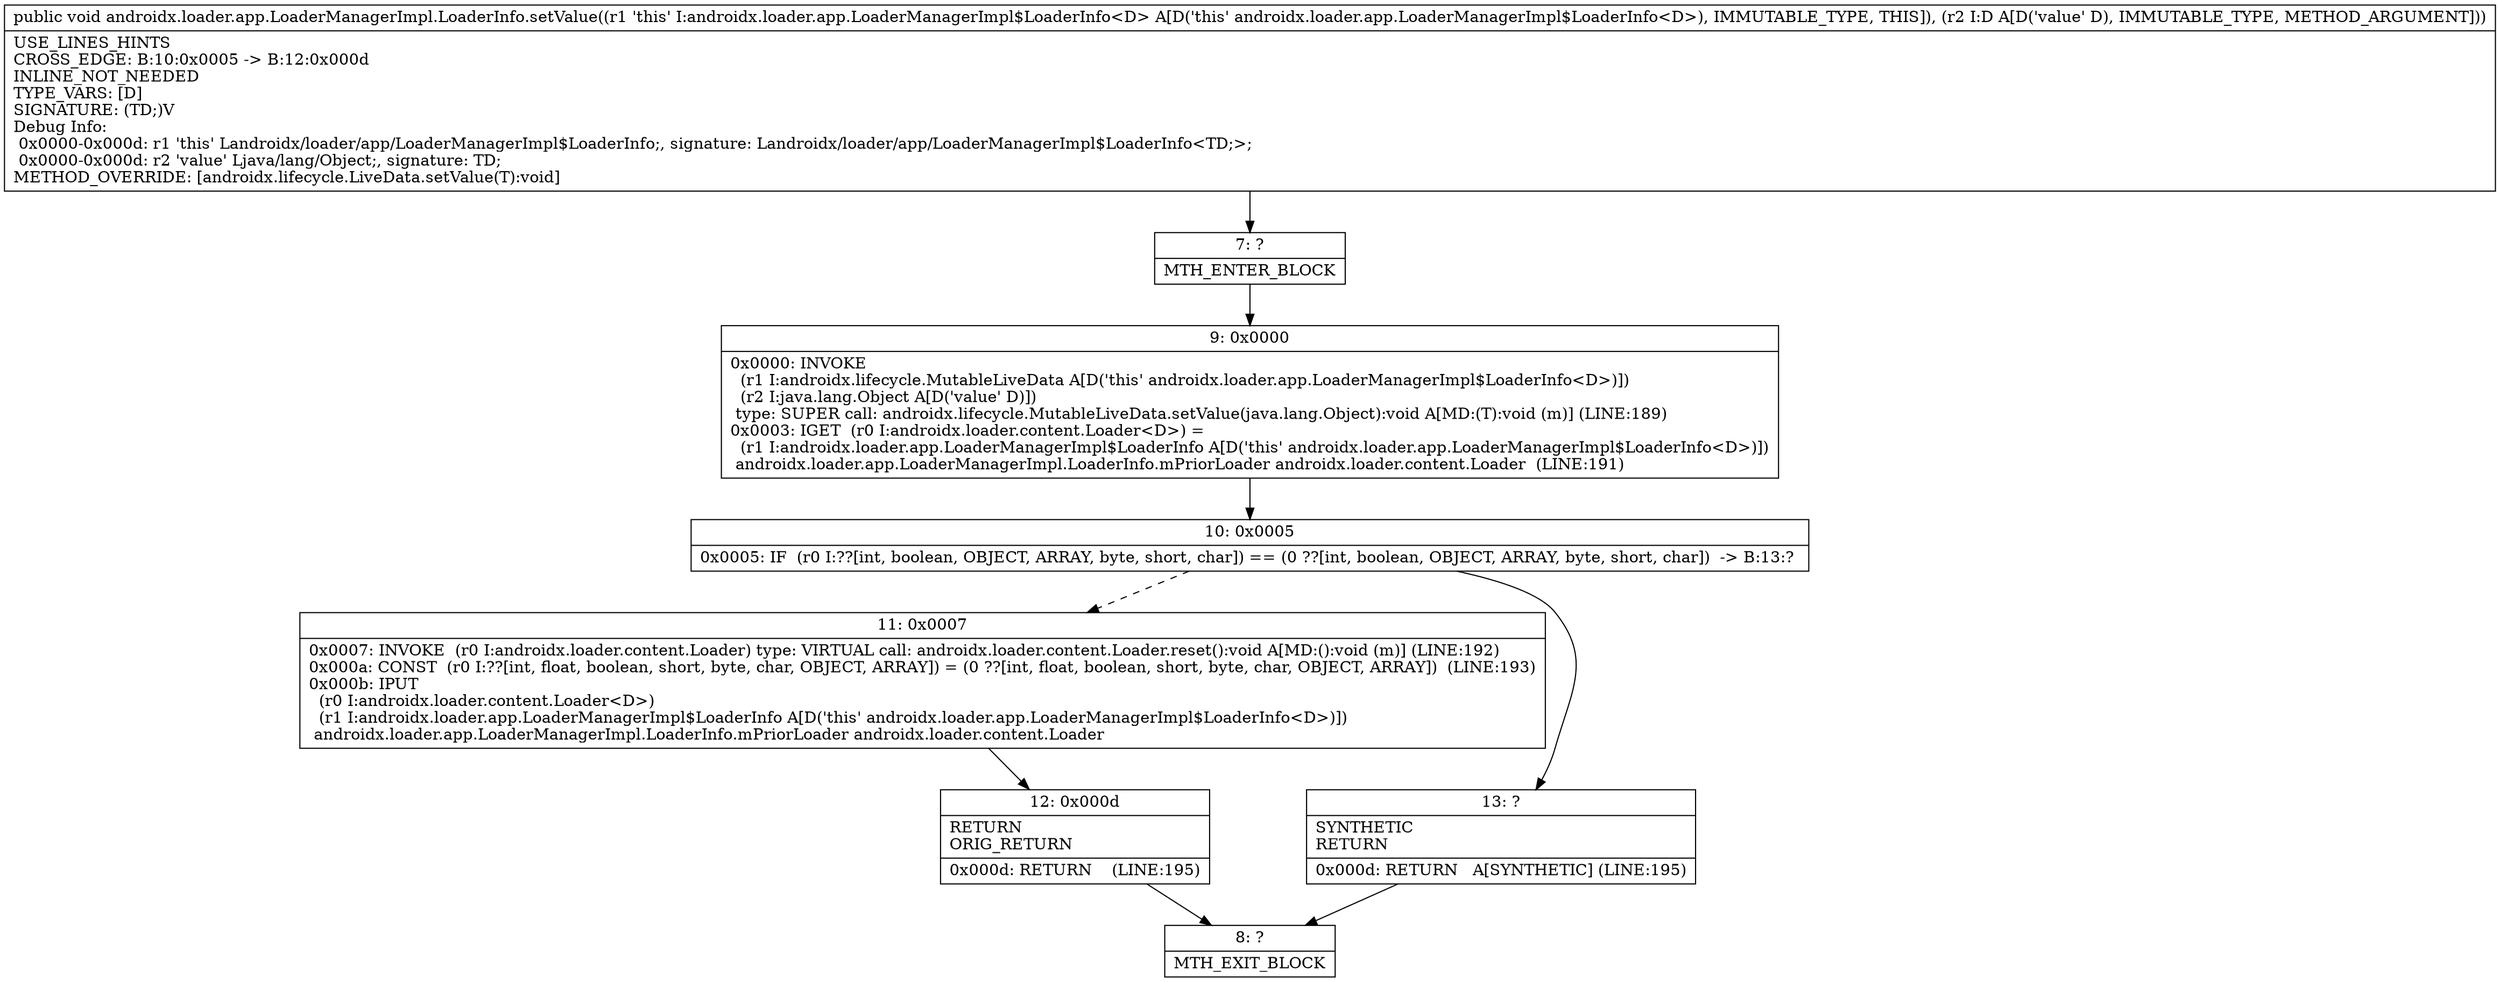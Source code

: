 digraph "CFG forandroidx.loader.app.LoaderManagerImpl.LoaderInfo.setValue(Ljava\/lang\/Object;)V" {
Node_7 [shape=record,label="{7\:\ ?|MTH_ENTER_BLOCK\l}"];
Node_9 [shape=record,label="{9\:\ 0x0000|0x0000: INVOKE  \l  (r1 I:androidx.lifecycle.MutableLiveData A[D('this' androidx.loader.app.LoaderManagerImpl$LoaderInfo\<D\>)])\l  (r2 I:java.lang.Object A[D('value' D)])\l type: SUPER call: androidx.lifecycle.MutableLiveData.setValue(java.lang.Object):void A[MD:(T):void (m)] (LINE:189)\l0x0003: IGET  (r0 I:androidx.loader.content.Loader\<D\>) = \l  (r1 I:androidx.loader.app.LoaderManagerImpl$LoaderInfo A[D('this' androidx.loader.app.LoaderManagerImpl$LoaderInfo\<D\>)])\l androidx.loader.app.LoaderManagerImpl.LoaderInfo.mPriorLoader androidx.loader.content.Loader  (LINE:191)\l}"];
Node_10 [shape=record,label="{10\:\ 0x0005|0x0005: IF  (r0 I:??[int, boolean, OBJECT, ARRAY, byte, short, char]) == (0 ??[int, boolean, OBJECT, ARRAY, byte, short, char])  \-\> B:13:? \l}"];
Node_11 [shape=record,label="{11\:\ 0x0007|0x0007: INVOKE  (r0 I:androidx.loader.content.Loader) type: VIRTUAL call: androidx.loader.content.Loader.reset():void A[MD:():void (m)] (LINE:192)\l0x000a: CONST  (r0 I:??[int, float, boolean, short, byte, char, OBJECT, ARRAY]) = (0 ??[int, float, boolean, short, byte, char, OBJECT, ARRAY])  (LINE:193)\l0x000b: IPUT  \l  (r0 I:androidx.loader.content.Loader\<D\>)\l  (r1 I:androidx.loader.app.LoaderManagerImpl$LoaderInfo A[D('this' androidx.loader.app.LoaderManagerImpl$LoaderInfo\<D\>)])\l androidx.loader.app.LoaderManagerImpl.LoaderInfo.mPriorLoader androidx.loader.content.Loader \l}"];
Node_12 [shape=record,label="{12\:\ 0x000d|RETURN\lORIG_RETURN\l|0x000d: RETURN    (LINE:195)\l}"];
Node_8 [shape=record,label="{8\:\ ?|MTH_EXIT_BLOCK\l}"];
Node_13 [shape=record,label="{13\:\ ?|SYNTHETIC\lRETURN\l|0x000d: RETURN   A[SYNTHETIC] (LINE:195)\l}"];
MethodNode[shape=record,label="{public void androidx.loader.app.LoaderManagerImpl.LoaderInfo.setValue((r1 'this' I:androidx.loader.app.LoaderManagerImpl$LoaderInfo\<D\> A[D('this' androidx.loader.app.LoaderManagerImpl$LoaderInfo\<D\>), IMMUTABLE_TYPE, THIS]), (r2 I:D A[D('value' D), IMMUTABLE_TYPE, METHOD_ARGUMENT]))  | USE_LINES_HINTS\lCROSS_EDGE: B:10:0x0005 \-\> B:12:0x000d\lINLINE_NOT_NEEDED\lTYPE_VARS: [D]\lSIGNATURE: (TD;)V\lDebug Info:\l  0x0000\-0x000d: r1 'this' Landroidx\/loader\/app\/LoaderManagerImpl$LoaderInfo;, signature: Landroidx\/loader\/app\/LoaderManagerImpl$LoaderInfo\<TD;\>;\l  0x0000\-0x000d: r2 'value' Ljava\/lang\/Object;, signature: TD;\lMETHOD_OVERRIDE: [androidx.lifecycle.LiveData.setValue(T):void]\l}"];
MethodNode -> Node_7;Node_7 -> Node_9;
Node_9 -> Node_10;
Node_10 -> Node_11[style=dashed];
Node_10 -> Node_13;
Node_11 -> Node_12;
Node_12 -> Node_8;
Node_13 -> Node_8;
}

